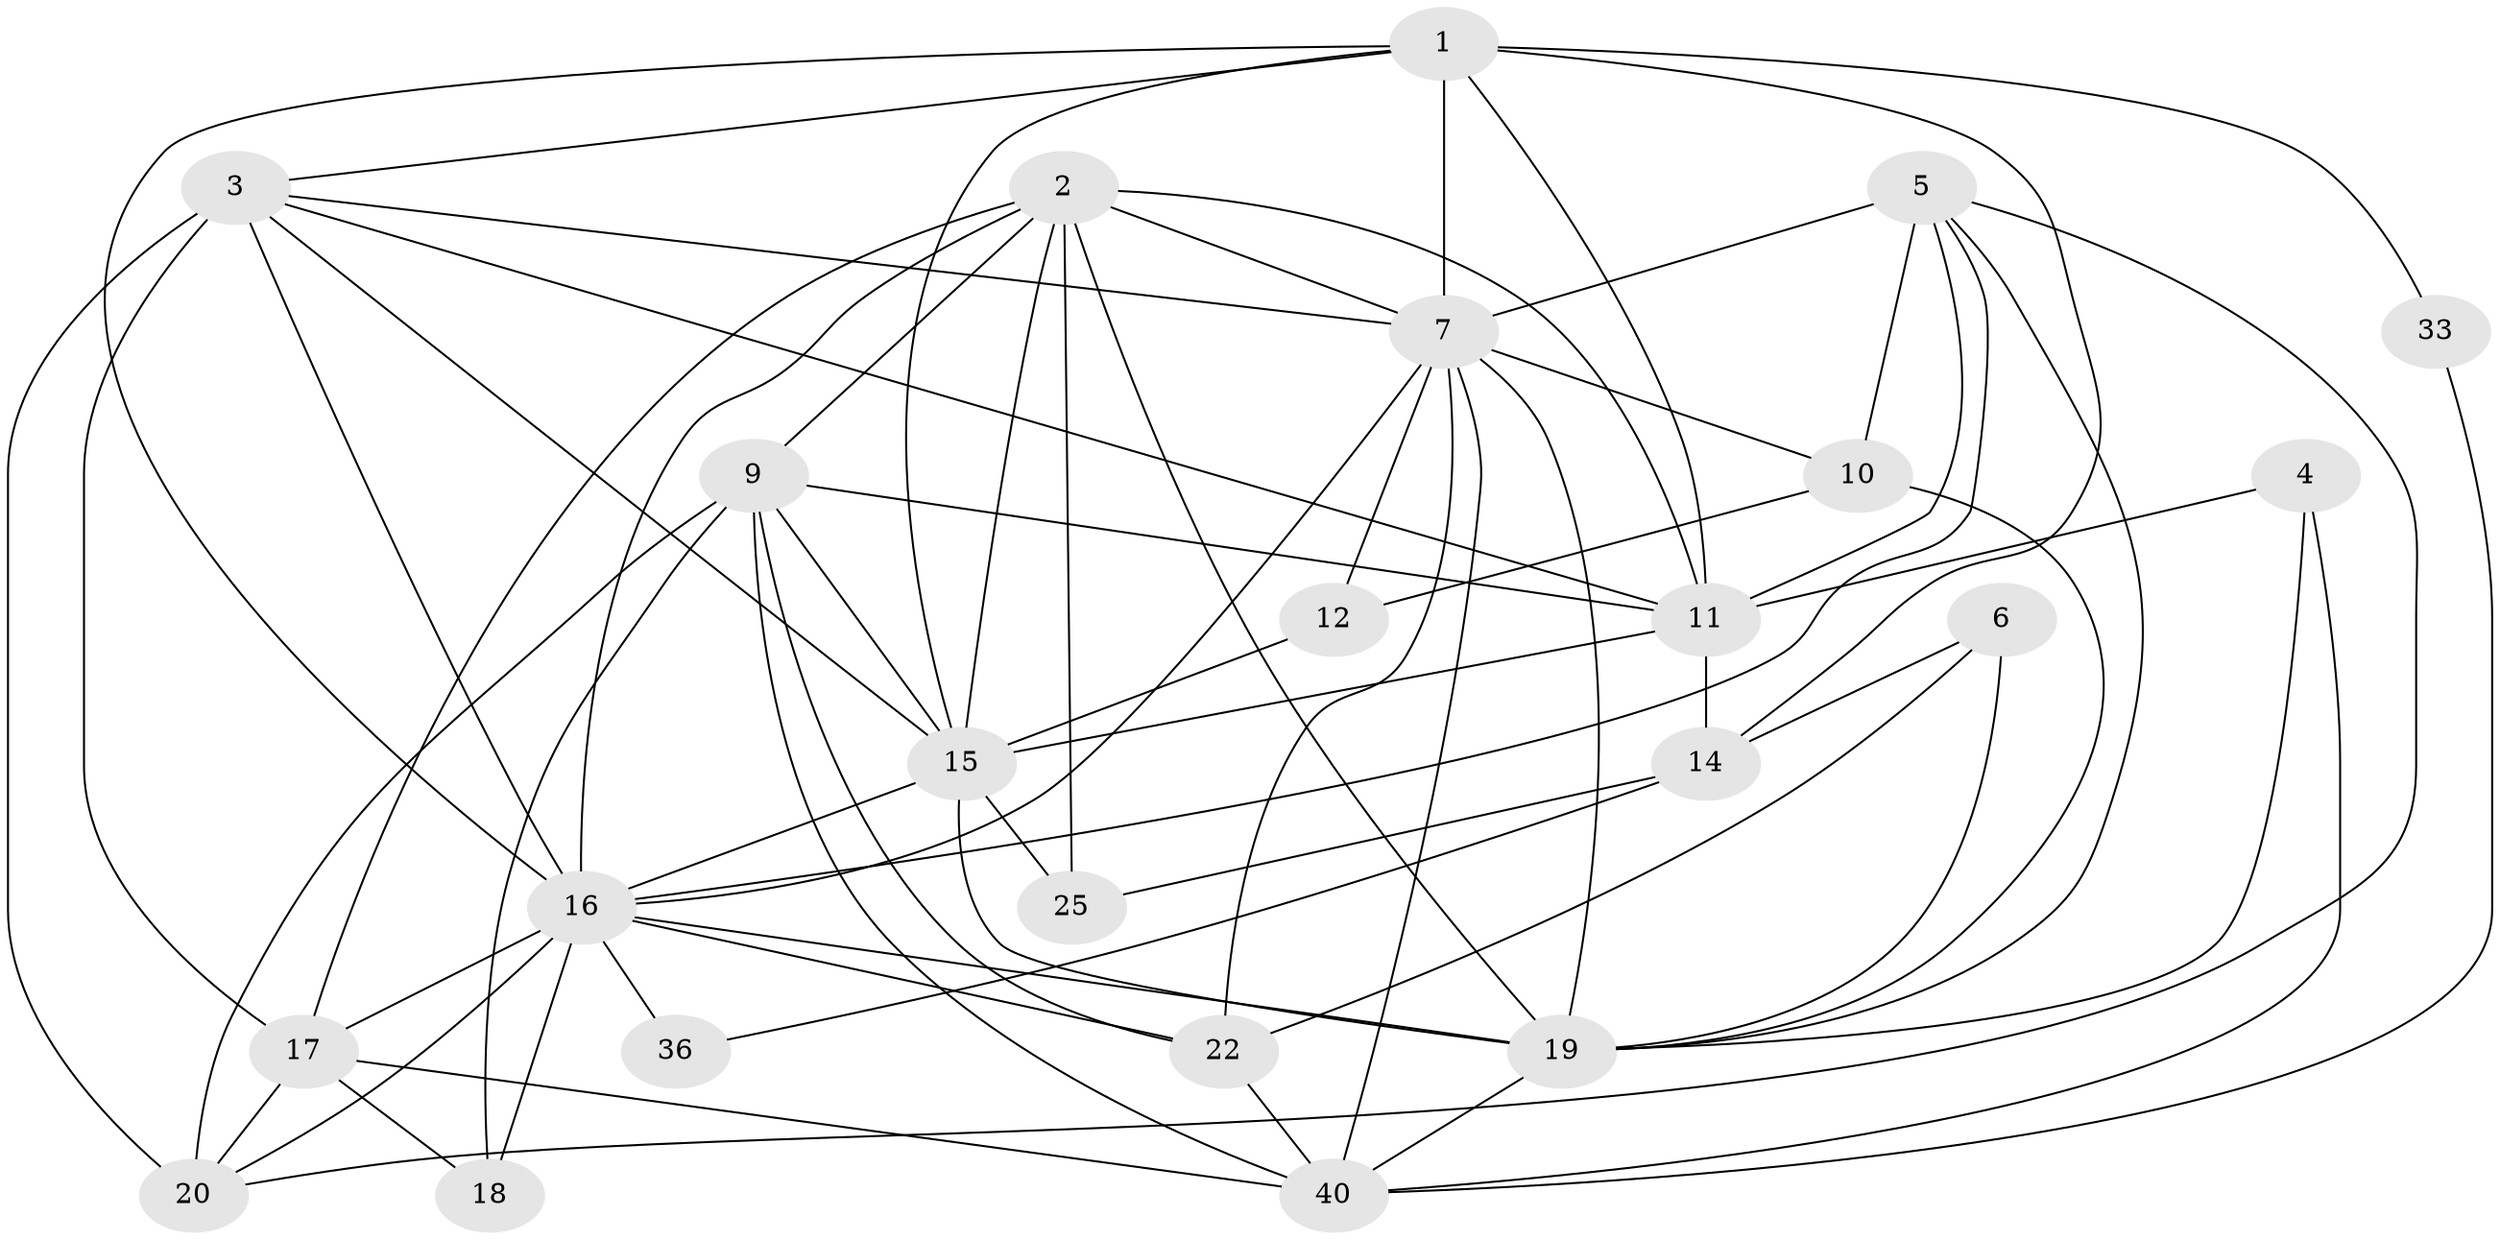 // original degree distribution, {4: 0.15517241379310345, 6: 0.1206896551724138, 2: 0.1724137931034483, 5: 0.1896551724137931, 3: 0.3103448275862069, 7: 0.017241379310344827, 9: 0.034482758620689655}
// Generated by graph-tools (version 1.1) at 2025/18/03/04/25 18:18:37]
// undirected, 23 vertices, 67 edges
graph export_dot {
graph [start="1"]
  node [color=gray90,style=filled];
  1 [super="+13"];
  2 [super="+30+35+56"];
  3 [super="+26"];
  4 [super="+23"];
  5 [super="+48"];
  6;
  7 [super="+39+28+43+8"];
  9 [super="+24+47+51"];
  10 [super="+37"];
  11 [super="+29"];
  12 [super="+32"];
  14 [super="+49"];
  15 [super="+42"];
  16 [super="+50+38+41"];
  17 [super="+58+34"];
  18;
  19 [super="+57"];
  20 [super="+21"];
  22 [super="+27"];
  25;
  33;
  36;
  40 [super="+52+45"];
  1 -- 33;
  1 -- 11;
  1 -- 16;
  1 -- 3;
  1 -- 14;
  1 -- 7;
  1 -- 15;
  2 -- 25;
  2 -- 19 [weight=2];
  2 -- 16 [weight=2];
  2 -- 7 [weight=2];
  2 -- 17;
  2 -- 9;
  2 -- 11;
  2 -- 15;
  3 -- 20 [weight=2];
  3 -- 17 [weight=3];
  3 -- 11 [weight=2];
  3 -- 15;
  3 -- 16 [weight=2];
  3 -- 7;
  4 -- 11;
  4 -- 40;
  4 -- 19;
  5 -- 7 [weight=3];
  5 -- 20;
  5 -- 19;
  5 -- 16;
  5 -- 10;
  5 -- 11;
  6 -- 22;
  6 -- 19;
  6 -- 14;
  7 -- 22;
  7 -- 16 [weight=2];
  7 -- 19;
  7 -- 10;
  7 -- 40;
  7 -- 12;
  9 -- 40;
  9 -- 11;
  9 -- 18;
  9 -- 20 [weight=2];
  9 -- 22;
  9 -- 15;
  10 -- 19;
  10 -- 12;
  11 -- 14;
  11 -- 15;
  12 -- 15;
  14 -- 36;
  14 -- 25;
  15 -- 25;
  15 -- 16;
  15 -- 19;
  16 -- 19;
  16 -- 18;
  16 -- 36;
  16 -- 20;
  16 -- 22;
  16 -- 17;
  17 -- 18;
  17 -- 20;
  17 -- 40;
  19 -- 40;
  22 -- 40;
  33 -- 40;
}
